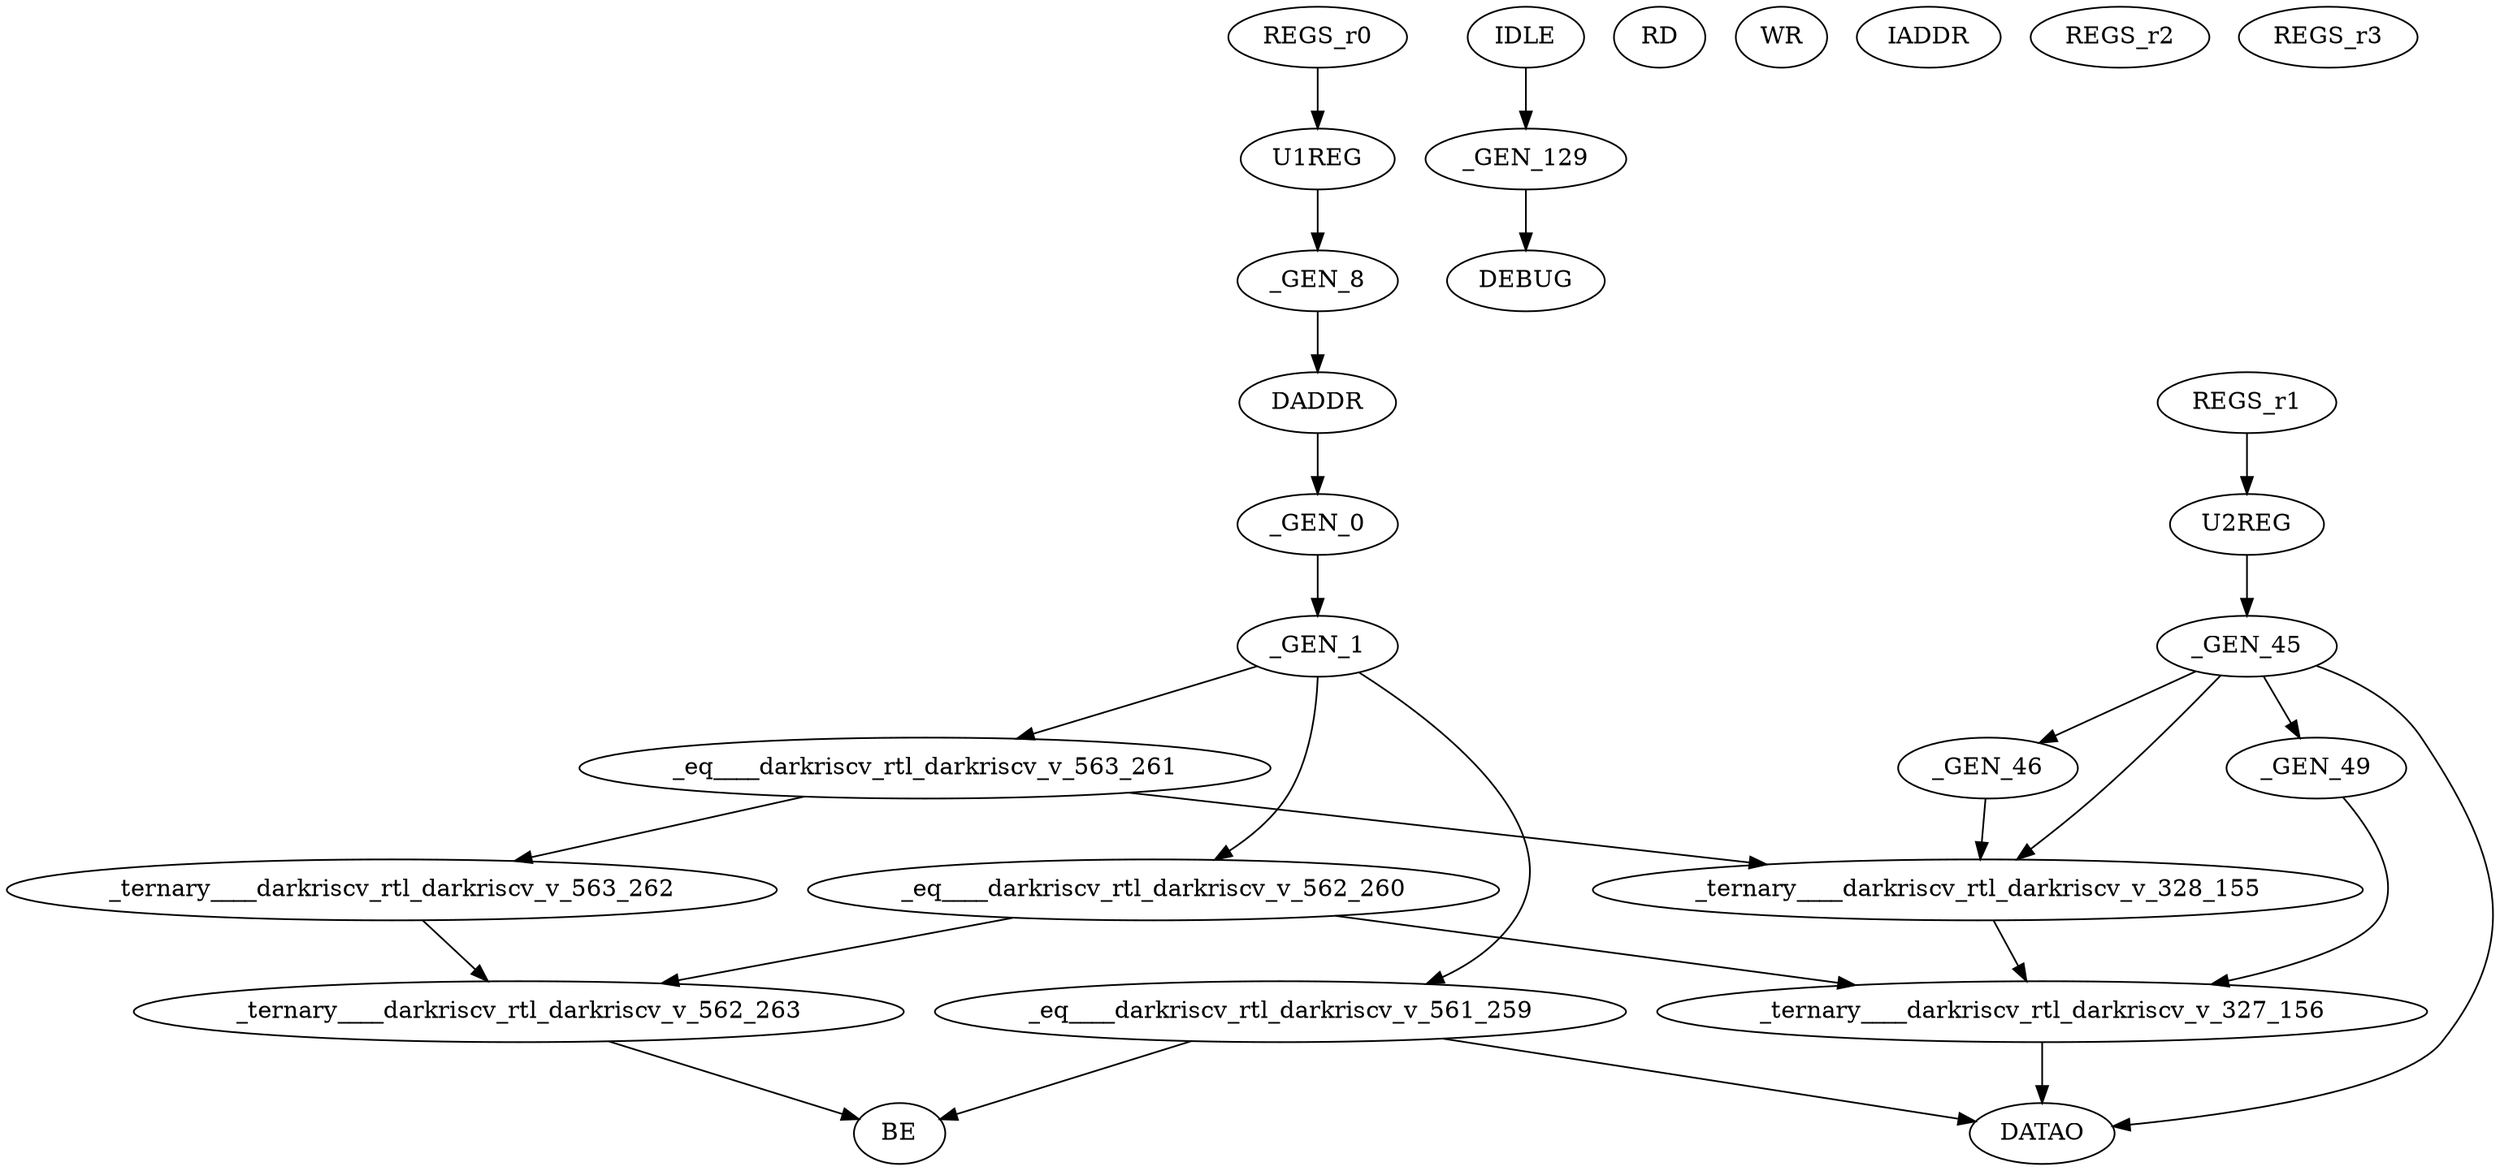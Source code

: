 digraph StatementGraph {
  1 [label=_GEN_0]
  2 [label=DADDR]
  3 [label=_GEN_1]
  4 [label=_eq____darkriscv_rtl_darkriscv_v_561_259]
  5 [label=_eq____darkriscv_rtl_darkriscv_v_562_260]
  6 [label=_eq____darkriscv_rtl_darkriscv_v_563_261]
  7 [label=_ternary____darkriscv_rtl_darkriscv_v_563_262]
  8 [label=_ternary____darkriscv_rtl_darkriscv_v_562_263]
  9 [label=U1REG]
  10 [label=REGS_r0]
  11 [label=_GEN_8]
  12 [label=U2REG]
  13 [label=REGS_r1]
  14 [label=_GEN_45]
  15 [label=_GEN_46]
  16 [label=_ternary____darkriscv_rtl_darkriscv_v_328_155]
  17 [label=_GEN_49]
  18 [label=_ternary____darkriscv_rtl_darkriscv_v_327_156]
  19 [label=_GEN_129]
  20 [label=IDLE]
  21 [label=DEBUG]
  22 [label=RD]
  23 [label=WR]
  24 [label=BE]
  25 [label=DATAO]
  26 [label=IADDR]
  27 [label=REGS_r2]
  28 [label=REGS_r3]
  1 -> 3
  2 -> 1
  3 -> 4
  3 -> 5
  3 -> 6
  4 -> 24
  4 -> 25
  5 -> 8
  5 -> 18
  6 -> 7
  6 -> 16
  7 -> 8
  8 -> 24
  9 -> 11
  10 -> 9
  11 -> 2
  12 -> 14
  13 -> 12
  14 -> 15
  14 -> 16
  14 -> 17
  14 -> 25
  15 -> 16
  16 -> 18
  17 -> 18
  18 -> 25
  19 -> 21
  20 -> 19
}
